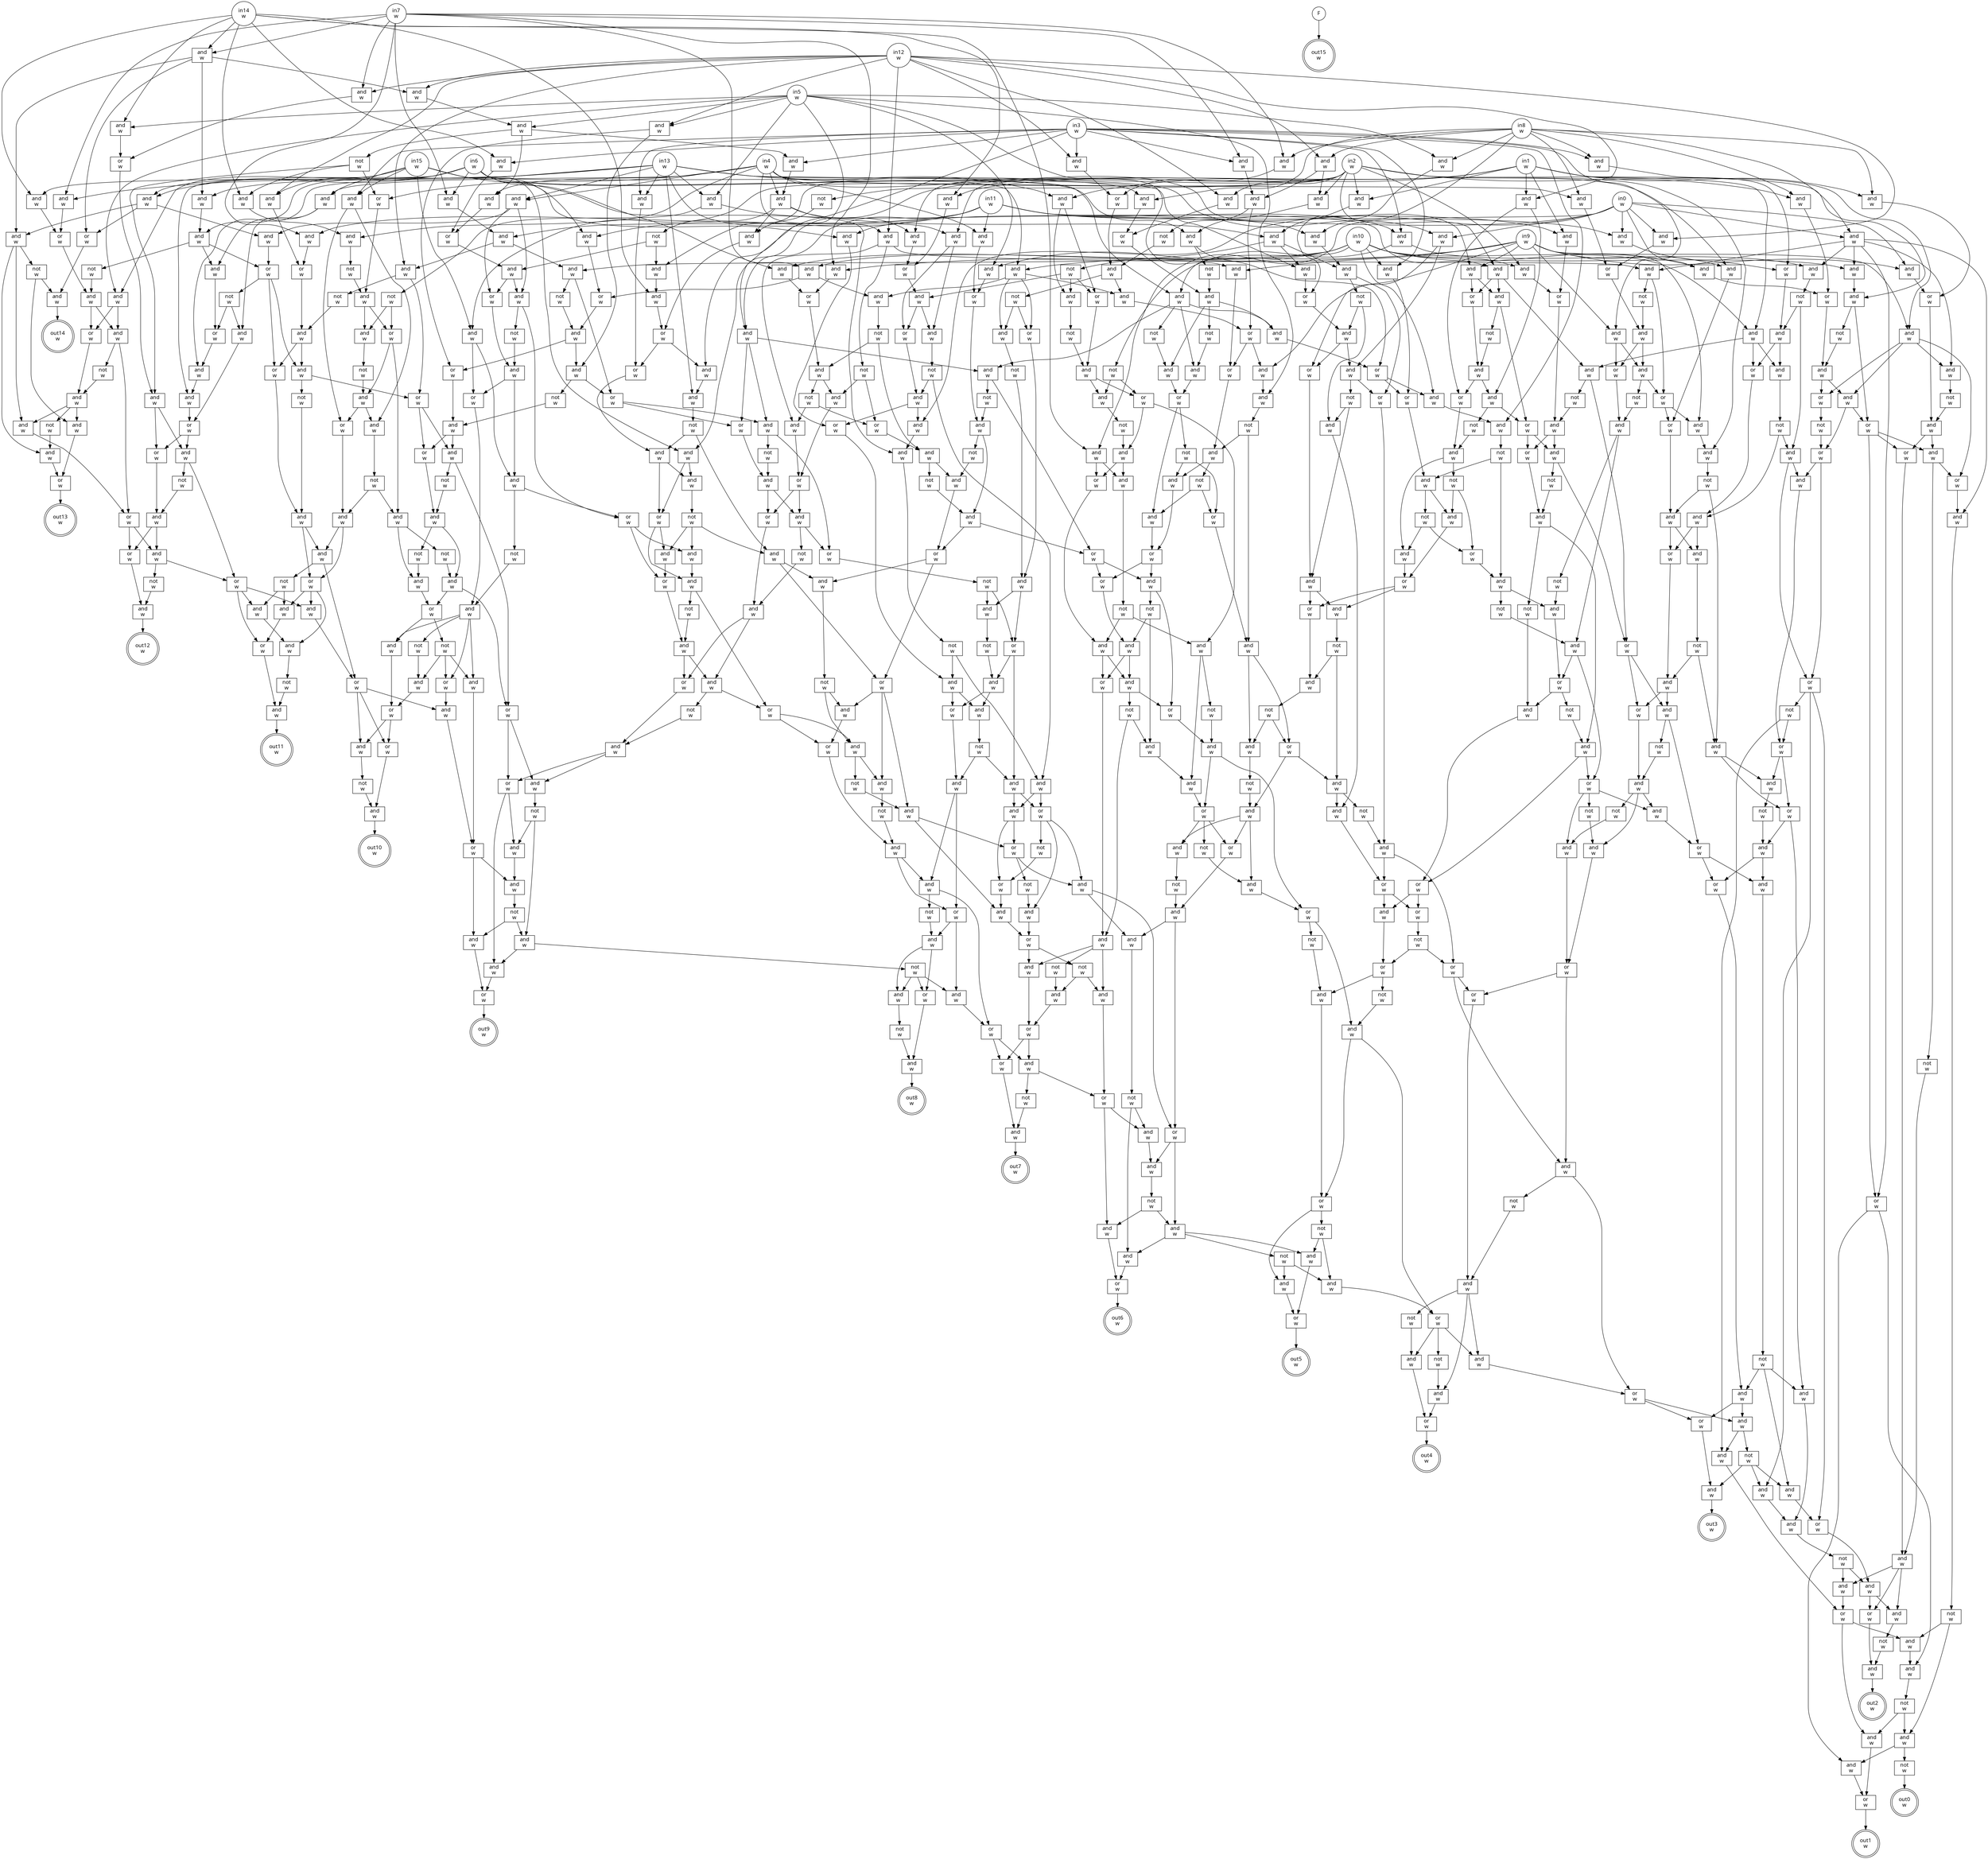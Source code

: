 digraph circuit{
	node [style = filled, fillcolor = white,shape=rect, fontname=geneva]
	g0 [label="in0\nw",shape=circle,fillcolor=white]
	g1 [label="in1\nw",shape=circle,fillcolor=white]
	g2 [label="in2\nw",shape=circle,fillcolor=white]
	g3 [label="in3\nw",shape=circle,fillcolor=white]
	g4 [label="in4\nw",shape=circle,fillcolor=white]
	g5 [label="in5\nw",shape=circle,fillcolor=white]
	g6 [label="in6\nw",shape=circle,fillcolor=white]
	g7 [label="in7\nw",shape=circle,fillcolor=white]
	g8 [label="in8\nw",shape=circle,fillcolor=white]
	g9 [label="in9\nw",shape=circle,fillcolor=white]
	g10 [label="in10\nw",shape=circle,fillcolor=white]
	g11 [label="in11\nw",shape=circle,fillcolor=white]
	g12 [label="in12\nw",shape=circle,fillcolor=white]
	g13 [label="in13\nw",shape=circle,fillcolor=white]
	g14 [label="in14\nw",shape=circle,fillcolor=white]
	g15 [label="in15\nw",shape=circle,fillcolor=white]
	g16 [label="F",shape=circle,fillcolor=white]
	g17 [label="and\nw",fillcolor=white]
	g18 [label="and\nw",fillcolor=white]
	g19 [label="and\nw",fillcolor=white]
	g20 [label="and\nw",fillcolor=white]
	g21 [label="and\nw",fillcolor=white]
	g22 [label="and\nw",fillcolor=white]
	g23 [label="and\nw",fillcolor=white]
	g24 [label="and\nw",fillcolor=white]
	g25 [label="and\nw",fillcolor=white]
	g26 [label="and\nw",fillcolor=white]
	g27 [label="and\nw",fillcolor=white]
	g28 [label="or\nw",fillcolor=white]
	g29 [label="and\nw",fillcolor=white]
	g30 [label="not\nw",fillcolor=white]
	g31 [label="and\nw",fillcolor=white]
	g32 [label="and\nw",fillcolor=white]
	g33 [label="or\nw",fillcolor=white]
	g34 [label="and\nw",fillcolor=white]
	g35 [label="not\nw",fillcolor=white]
	g36 [label="and\nw",fillcolor=white]
	g37 [label="and\nw",fillcolor=white]
	g38 [label="or\nw",fillcolor=white]
	g39 [label="and\nw",fillcolor=white]
	g40 [label="and\nw",fillcolor=white]
	g41 [label="and\nw",fillcolor=white]
	g42 [label="not\nw",fillcolor=white]
	g43 [label="and\nw",fillcolor=white]
	g44 [label="and\nw",fillcolor=white]
	g45 [label="not\nw",fillcolor=white]
	g46 [label="and\nw",fillcolor=white]
	g47 [label="or\nw",fillcolor=white]
	g48 [label="and\nw",fillcolor=white]
	g49 [label="and\nw",fillcolor=white]
	g50 [label="or\nw",fillcolor=white]
	g51 [label="and\nw",fillcolor=white]
	g52 [label="and\nw",fillcolor=white]
	g53 [label="not\nw",fillcolor=white]
	g54 [label="and\nw",fillcolor=white]
	g55 [label="not\nw",fillcolor=white]
	g56 [label="and\nw",fillcolor=white]
	g57 [label="and\nw",fillcolor=white]
	g58 [label="and\nw",fillcolor=white]
	g59 [label="not\nw",fillcolor=white]
	g60 [label="or\nw",fillcolor=white]
	g61 [label="and\nw",fillcolor=white]
	g62 [label="and\nw",fillcolor=white]
	g63 [label="and\nw",fillcolor=white]
	g64 [label="or\nw",fillcolor=white]
	g65 [label="not\nw",fillcolor=white]
	g66 [label="and\nw",fillcolor=white]
	g67 [label="or\nw",fillcolor=white]
	g68 [label="and\nw",fillcolor=white]
	g69 [label="or\nw",fillcolor=white]
	g70 [label="and\nw",fillcolor=white]
	g71 [label="not\nw",fillcolor=white]
	g72 [label="and\nw",fillcolor=white]
	g73 [label="and\nw",fillcolor=white]
	g74 [label="and\nw",fillcolor=white]
	g75 [label="and\nw",fillcolor=white]
	g76 [label="not\nw",fillcolor=white]
	g77 [label="and\nw",fillcolor=white]
	g78 [label="and\nw",fillcolor=white]
	g79 [label="or\nw",fillcolor=white]
	g80 [label="not\nw",fillcolor=white]
	g81 [label="or\nw",fillcolor=white]
	g82 [label="and\nw",fillcolor=white]
	g83 [label="and\nw",fillcolor=white]
	g84 [label="or\nw",fillcolor=white]
	g85 [label="and\nw",fillcolor=white]
	g86 [label="not\nw",fillcolor=white]
	g87 [label="and\nw",fillcolor=white]
	g88 [label="and\nw",fillcolor=white]
	g89 [label="and\nw",fillcolor=white]
	g90 [label="and\nw",fillcolor=white]
	g91 [label="and\nw",fillcolor=white]
	g92 [label="and\nw",fillcolor=white]
	g93 [label="and\nw",fillcolor=white]
	g94 [label="and\nw",fillcolor=white]
	g95 [label="or\nw",fillcolor=white]
	g96 [label="and\nw",fillcolor=white]
	g97 [label="or\nw",fillcolor=white]
	g98 [label="and\nw",fillcolor=white]
	g99 [label="not\nw",fillcolor=white]
	g100 [label="or\nw",fillcolor=white]
	g101 [label="and\nw",fillcolor=white]
	g102 [label="not\nw",fillcolor=white]
	g103 [label="not\nw",fillcolor=white]
	g104 [label="or\nw",fillcolor=white]
	g105 [label="and\nw",fillcolor=white]
	g106 [label="not\nw",fillcolor=white]
	g107 [label="or\nw",fillcolor=white]
	g108 [label="and\nw",fillcolor=white]
	g109 [label="and\nw",fillcolor=white]
	g110 [label="and\nw",fillcolor=white]
	g111 [label="or\nw",fillcolor=white]
	g112 [label="and\nw",fillcolor=white]
	g113 [label="not\nw",fillcolor=white]
	g114 [label="or\nw",fillcolor=white]
	g115 [label="and\nw",fillcolor=white]
	g116 [label="or\nw",fillcolor=white]
	g117 [label="and\nw",fillcolor=white]
	g118 [label="or\nw",fillcolor=white]
	g119 [label="not\nw",fillcolor=white]
	g120 [label="and\nw",fillcolor=white]
	g121 [label="and\nw",fillcolor=white]
	g122 [label="not\nw",fillcolor=white]
	g123 [label="or\nw",fillcolor=white]
	g124 [label="and\nw",fillcolor=white]
	g125 [label="or\nw",fillcolor=white]
	g126 [label="and\nw",fillcolor=white]
	g127 [label="not\nw",fillcolor=white]
	g128 [label="and\nw",fillcolor=white]
	g129 [label="and\nw",fillcolor=white]
	g130 [label="and\nw",fillcolor=white]
	g131 [label="and\nw",fillcolor=white]
	g132 [label="not\nw",fillcolor=white]
	g133 [label="and\nw",fillcolor=white]
	g134 [label="or\nw",fillcolor=white]
	g135 [label="and\nw",fillcolor=white]
	g136 [label="or\nw",fillcolor=white]
	g137 [label="not\nw",fillcolor=white]
	g138 [label="not\nw",fillcolor=white]
	g139 [label="or\nw",fillcolor=white]
	g140 [label="and\nw",fillcolor=white]
	g141 [label="or\nw",fillcolor=white]
	g142 [label="and\nw",fillcolor=white]
	g143 [label="not\nw",fillcolor=white]
	g144 [label="and\nw",fillcolor=white]
	g145 [label="or\nw",fillcolor=white]
	g146 [label="and\nw",fillcolor=white]
	g147 [label="and\nw",fillcolor=white]
	g148 [label="not\nw",fillcolor=white]
	g149 [label="and\nw",fillcolor=white]
	g150 [label="and\nw",fillcolor=white]
	g151 [label="or\nw",fillcolor=white]
	g152 [label="not\nw",fillcolor=white]
	g153 [label="and\nw",fillcolor=white]
	g154 [label="or\nw",fillcolor=white]
	g155 [label="not\nw",fillcolor=white]
	g156 [label="and\nw",fillcolor=white]
	g157 [label="and\nw",fillcolor=white]
	g158 [label="and\nw",fillcolor=white]
	g159 [label="or\nw",fillcolor=white]
	g160 [label="and\nw",fillcolor=white]
	g161 [label="not\nw",fillcolor=white]
	g162 [label="and\nw",fillcolor=white]
	g163 [label="or\nw",fillcolor=white]
	g164 [label="and\nw",fillcolor=white]
	g165 [label="and\nw",fillcolor=white]
	g166 [label="or\nw",fillcolor=white]
	g167 [label="not\nw",fillcolor=white]
	g168 [label="and\nw",fillcolor=white]
	g169 [label="or\nw",fillcolor=white]
	g170 [label="and\nw",fillcolor=white]
	g171 [label="and\nw",fillcolor=white]
	g172 [label="not\nw",fillcolor=white]
	g173 [label="and\nw",fillcolor=white]
	g174 [label="and\nw",fillcolor=white]
	g175 [label="and\nw",fillcolor=white]
	g176 [label="not\nw",fillcolor=white]
	g177 [label="and\nw",fillcolor=white]
	g178 [label="or\nw",fillcolor=white]
	g179 [label="not\nw",fillcolor=white]
	g180 [label="or\nw",fillcolor=white]
	g181 [label="and\nw",fillcolor=white]
	g182 [label="or\nw",fillcolor=white]
	g183 [label="and\nw",fillcolor=white]
	g184 [label="and\nw",fillcolor=white]
	g185 [label="not\nw",fillcolor=white]
	g186 [label="and\nw",fillcolor=white]
	g187 [label="and\nw",fillcolor=white]
	g188 [label="not\nw",fillcolor=white]
	g189 [label="or\nw",fillcolor=white]
	g190 [label="and\nw",fillcolor=white]
	g191 [label="and\nw",fillcolor=white]
	g192 [label="and\nw",fillcolor=white]
	g193 [label="or\nw",fillcolor=white]
	g194 [label="and\nw",fillcolor=white]
	g195 [label="and\nw",fillcolor=white]
	g196 [label="not\nw",fillcolor=white]
	g197 [label="and\nw",fillcolor=white]
	g198 [label="and\nw",fillcolor=white]
	g199 [label="or\nw",fillcolor=white]
	g200 [label="and\nw",fillcolor=white]
	g201 [label="and\nw",fillcolor=white]
	g202 [label="not\nw",fillcolor=white]
	g203 [label="or\nw",fillcolor=white]
	g204 [label="and\nw",fillcolor=white]
	g205 [label="not\nw",fillcolor=white]
	g206 [label="not\nw",fillcolor=white]
	g207 [label="or\nw",fillcolor=white]
	g208 [label="and\nw",fillcolor=white]
	g209 [label="not\nw",fillcolor=white]
	g210 [label="and\nw",fillcolor=white]
	g211 [label="or\nw",fillcolor=white]
	g212 [label="and\nw",fillcolor=white]
	g213 [label="not\nw",fillcolor=white]
	g214 [label="and\nw",fillcolor=white]
	g215 [label="and\nw",fillcolor=white]
	g216 [label="not\nw",fillcolor=white]
	g217 [label="and\nw",fillcolor=white]
	g218 [label="and\nw",fillcolor=white]
	g219 [label="and\nw",fillcolor=white]
	g220 [label="and\nw",fillcolor=white]
	g221 [label="and\nw",fillcolor=white]
	g222 [label="or\nw",fillcolor=white]
	g223 [label="not\nw",fillcolor=white]
	g224 [label="or\nw",fillcolor=white]
	g225 [label="and\nw",fillcolor=white]
	g226 [label="and\nw",fillcolor=white]
	g227 [label="or\nw",fillcolor=white]
	g228 [label="and\nw",fillcolor=white]
	g229 [label="and\nw",fillcolor=white]
	g230 [label="or\nw",fillcolor=white]
	g231 [label="not\nw",fillcolor=white]
	g232 [label="and\nw",fillcolor=white]
	g233 [label="or\nw",fillcolor=white]
	g234 [label="and\nw",fillcolor=white]
	g235 [label="not\nw",fillcolor=white]
	g236 [label="or\nw",fillcolor=white]
	g237 [label="and\nw",fillcolor=white]
	g238 [label="and\nw",fillcolor=white]
	g239 [label="and\nw",fillcolor=white]
	g240 [label="and\nw",fillcolor=white]
	g241 [label="and\nw",fillcolor=white]
	g242 [label="and\nw",fillcolor=white]
	g243 [label="or\nw",fillcolor=white]
	g244 [label="and\nw",fillcolor=white]
	g245 [label="and\nw",fillcolor=white]
	g246 [label="not\nw",fillcolor=white]
	g247 [label="and\nw",fillcolor=white]
	g248 [label="and\nw",fillcolor=white]
	g249 [label="and\nw",fillcolor=white]
	g250 [label="or\nw",fillcolor=white]
	g251 [label="and\nw",fillcolor=white]
	g252 [label="and\nw",fillcolor=white]
	g253 [label="not\nw",fillcolor=white]
	g254 [label="or\nw",fillcolor=white]
	g255 [label="and\nw",fillcolor=white]
	g256 [label="not\nw",fillcolor=white]
	g257 [label="not\nw",fillcolor=white]
	g258 [label="and\nw",fillcolor=white]
	g259 [label="or\nw",fillcolor=white]
	g260 [label="and\nw",fillcolor=white]
	g261 [label="not\nw",fillcolor=white]
	g262 [label="and\nw",fillcolor=white]
	g263 [label="or\nw",fillcolor=white]
	g264 [label="or\nw",fillcolor=white]
	g265 [label="and\nw",fillcolor=white]
	g266 [label="not\nw",fillcolor=white]
	g267 [label="and\nw",fillcolor=white]
	g268 [label="or\nw",fillcolor=white]
	g269 [label="and\nw",fillcolor=white]
	g270 [label="and\nw",fillcolor=white]
	g271 [label="and\nw",fillcolor=white]
	g272 [label="not\nw",fillcolor=white]
	g273 [label="or\nw",fillcolor=white]
	g274 [label="and\nw",fillcolor=white]
	g275 [label="and\nw",fillcolor=white]
	g276 [label="and\nw",fillcolor=white]
	g277 [label="and\nw",fillcolor=white]
	g278 [label="not\nw",fillcolor=white]
	g279 [label="and\nw",fillcolor=white]
	g280 [label="or\nw",fillcolor=white]
	g281 [label="and\nw",fillcolor=white]
	g282 [label="and\nw",fillcolor=white]
	g283 [label="not\nw",fillcolor=white]
	g284 [label="or\nw",fillcolor=white]
	g285 [label="and\nw",fillcolor=white]
	g286 [label="and\nw",fillcolor=white]
	g287 [label="and\nw",fillcolor=white]
	g288 [label="not\nw",fillcolor=white]
	g289 [label="and\nw",fillcolor=white]
	g290 [label="and\nw",fillcolor=white]
	g291 [label="or\nw",fillcolor=white]
	g292 [label="and\nw",fillcolor=white]
	g293 [label="not\nw",fillcolor=white]
	g294 [label="and\nw",fillcolor=white]
	g295 [label="or\nw",fillcolor=white]
	g296 [label="and\nw",fillcolor=white]
	g297 [label="not\nw",fillcolor=white]
	g298 [label="and\nw",fillcolor=white]
	g299 [label="or\nw",fillcolor=white]
	g300 [label="and\nw",fillcolor=white]
	g301 [label="and\nw",fillcolor=white]
	g302 [label="or\nw",fillcolor=white]
	g303 [label="and\nw",fillcolor=white]
	g304 [label="and\nw",fillcolor=white]
	g305 [label="not\nw",fillcolor=white]
	g306 [label="not\nw",fillcolor=white]
	g307 [label="and\nw",fillcolor=white]
	g308 [label="or\nw",fillcolor=white]
	g309 [label="and\nw",fillcolor=white]
	g310 [label="not\nw",fillcolor=white]
	g311 [label="or\nw",fillcolor=white]
	g312 [label="and\nw",fillcolor=white]
	g313 [label="or\nw",fillcolor=white]
	g314 [label="and\nw",fillcolor=white]
	g315 [label="not\nw",fillcolor=white]
	g316 [label="and\nw",fillcolor=white]
	g317 [label="and\nw",fillcolor=white]
	g318 [label="not\nw",fillcolor=white]
	g319 [label="and\nw",fillcolor=white]
	g320 [label="and\nw",fillcolor=white]
	g321 [label="and\nw",fillcolor=white]
	g322 [label="or\nw",fillcolor=white]
	g323 [label="not\nw",fillcolor=white]
	g324 [label="and\nw",fillcolor=white]
	g325 [label="or\nw",fillcolor=white]
	g326 [label="and\nw",fillcolor=white]
	g327 [label="and\nw",fillcolor=white]
	g328 [label="and\nw",fillcolor=white]
	g329 [label="or\nw",fillcolor=white]
	g330 [label="and\nw",fillcolor=white]
	g331 [label="not\nw",fillcolor=white]
	g332 [label="and\nw",fillcolor=white]
	g333 [label="not\nw",fillcolor=white]
	g334 [label="and\nw",fillcolor=white]
	g335 [label="and\nw",fillcolor=white]
	g336 [label="not\nw",fillcolor=white]
	g337 [label="or\nw",fillcolor=white]
	g338 [label="and\nw",fillcolor=white]
	g339 [label="and\nw",fillcolor=white]
	g340 [label="or\nw",fillcolor=white]
	g341 [label="and\nw",fillcolor=white]
	g342 [label="not\nw",fillcolor=white]
	g343 [label="and\nw",fillcolor=white]
	g344 [label="or\nw",fillcolor=white]
	g345 [label="and\nw",fillcolor=white]
	g346 [label="not\nw",fillcolor=white]
	g347 [label="and\nw",fillcolor=white]
	g348 [label="and\nw",fillcolor=white]
	g349 [label="and\nw",fillcolor=white]
	g350 [label="or\nw",fillcolor=white]
	g351 [label="not\nw",fillcolor=white]
	g352 [label="or\nw",fillcolor=white]
	g353 [label="and\nw",fillcolor=white]
	g354 [label="and\nw",fillcolor=white]
	g355 [label="not\nw",fillcolor=white]
	g356 [label="and\nw",fillcolor=white]
	g357 [label="or\nw",fillcolor=white]
	g358 [label="or\nw",fillcolor=white]
	g359 [label="and\nw",fillcolor=white]
	g360 [label="not\nw",fillcolor=white]
	g361 [label="and\nw",fillcolor=white]
	g362 [label="or\nw",fillcolor=white]
	g363 [label="and\nw",fillcolor=white]
	g364 [label="and\nw",fillcolor=white]
	g365 [label="not\nw",fillcolor=white]
	g366 [label="and\nw",fillcolor=white]
	g367 [label="and\nw",fillcolor=white]
	g368 [label="or\nw",fillcolor=white]
	g369 [label="not\nw",fillcolor=white]
	g370 [label="or\nw",fillcolor=white]
	g371 [label="and\nw",fillcolor=white]
	g372 [label="not\nw",fillcolor=white]
	g373 [label="and\nw",fillcolor=white]
	g374 [label="and\nw",fillcolor=white]
	g375 [label="and\nw",fillcolor=white]
	g376 [label="and\nw",fillcolor=white]
	g377 [label="not\nw",fillcolor=white]
	g378 [label="and\nw",fillcolor=white]
	g379 [label="and\nw",fillcolor=white]
	g380 [label="or\nw",fillcolor=white]
	g381 [label="and\nw",fillcolor=white]
	g382 [label="and\nw",fillcolor=white]
	g383 [label="not\nw",fillcolor=white]
	g384 [label="and\nw",fillcolor=white]
	g385 [label="or\nw",fillcolor=white]
	g386 [label="not\nw",fillcolor=white]
	g387 [label="and\nw",fillcolor=white]
	g388 [label="or\nw",fillcolor=white]
	g389 [label="and\nw",fillcolor=white]
	g390 [label="or\nw",fillcolor=white]
	g391 [label="and\nw",fillcolor=white]
	g392 [label="not\nw",fillcolor=white]
	g393 [label="and\nw",fillcolor=white]
	g394 [label="or\nw",fillcolor=white]
	g395 [label="not\nw",fillcolor=white]
	g396 [label="or\nw",fillcolor=white]
	g397 [label="and\nw",fillcolor=white]
	g398 [label="or\nw",fillcolor=white]
	g399 [label="and\nw",fillcolor=white]
	g400 [label="and\nw",fillcolor=white]
	g401 [label="or\nw",fillcolor=white]
	g402 [label="not\nw",fillcolor=white]
	g403 [label="and\nw",fillcolor=white]
	g404 [label="or\nw",fillcolor=white]
	g405 [label="and\nw",fillcolor=white]
	g406 [label="not\nw",fillcolor=white]
	g407 [label="and\nw",fillcolor=white]
	g408 [label="and\nw",fillcolor=white]
	g409 [label="and\nw",fillcolor=white]
	g410 [label="not\nw",fillcolor=white]
	g411 [label="and\nw",fillcolor=white]
	g412 [label="not\nw",fillcolor=white]
	g413 [label="or\nw",fillcolor=white]
	g414 [label="and\nw",fillcolor=white]
	g415 [label="and\nw",fillcolor=white]
	g416 [label="or\nw",fillcolor=white]
	g417 [label="and\nw",fillcolor=white]
	g418 [label="not\nw",fillcolor=white]
	g419 [label="and\nw",fillcolor=white]
	g420 [label="and\nw",fillcolor=white]
	g421 [label="or\nw",fillcolor=white]
	g422 [label="not\nw",fillcolor=white]
	g423 [label="or\nw",fillcolor=white]
	g424 [label="and\nw",fillcolor=white]
	g425 [label="and\nw",fillcolor=white]
	g426 [label="and\nw",fillcolor=white]
	g427 [label="not\nw",fillcolor=white]
	g428 [label="and\nw",fillcolor=white]
	g429 [label="or\nw",fillcolor=white]
	g430 [label="and\nw",fillcolor=white]
	g431 [label="or\nw",fillcolor=white]
	g432 [label="not\nw",fillcolor=white]
	g433 [label="or\nw",fillcolor=white]
	g434 [label="and\nw",fillcolor=white]
	g435 [label="and\nw",fillcolor=white]
	g436 [label="and\nw",fillcolor=white]
	g437 [label="or\nw",fillcolor=white]
	g438 [label="not\nw",fillcolor=white]
	g439 [label="and\nw",fillcolor=white]
	g440 [label="or\nw",fillcolor=white]
	g441 [label="and\nw",fillcolor=white]
	g442 [label="and\nw",fillcolor=white]
	g443 [label="not\nw",fillcolor=white]
	g444 [label="or\nw",fillcolor=white]
	g445 [label="and\nw",fillcolor=white]
	g446 [label="not\nw",fillcolor=white]
	g447 [label="or\nw",fillcolor=white]
	g448 [label="and\nw",fillcolor=white]
	g449 [label="and\nw",fillcolor=white]
	g450 [label="not\nw",fillcolor=white]
	g451 [label="and\nw",fillcolor=white]
	g452 [label="or\nw",fillcolor=white]
	g453 [label="and\nw",fillcolor=white]
	g454 [label="not\nw",fillcolor=white]
	g455 [label="and\nw",fillcolor=white]
	g456 [label="or\nw",fillcolor=white]
	g457 [label="and\nw",fillcolor=white]
	g458 [label="not\nw",fillcolor=white]
	g459 [label="and\nw",fillcolor=white]
	g460 [label="and\nw",fillcolor=white]
	g461 [label="not\nw",fillcolor=white]
	g462 [label="and\nw",fillcolor=white]
	g463 [label="or\nw",fillcolor=white]
	g464 [label="and\nw",fillcolor=white]
	g465 [label="not\nw",fillcolor=white]
	g466 [label="and\nw",fillcolor=white]
	g467 [label="and\nw",fillcolor=white]
	g468 [label="and\nw",fillcolor=white]
	g469 [label="or\nw",fillcolor=white]
	g470 [label="not\nw",fillcolor=white]
	g471 [label="and\nw",fillcolor=white]
	g472 [label="or\nw",fillcolor=white]
	g473 [label="not\nw",fillcolor=white]
	g474 [label="and\nw",fillcolor=white]
	g475 [label="or\nw",fillcolor=white]
	g476 [label="and\nw",fillcolor=white]
	g477 [label="and\nw",fillcolor=white]
	g478 [label="not\nw",fillcolor=white]
	g479 [label="and\nw",fillcolor=white]
	g480 [label="and\nw",fillcolor=white]
	g481 [label="or\nw",fillcolor=white]
	g482 [label="and\nw",fillcolor=white]
	g483 [label="and\nw",fillcolor=white]
	g484 [label="not\nw",fillcolor=white]
	g485 [label="or\nw",fillcolor=white]
	g486 [label="and\nw",fillcolor=white]
	g487 [label="not\nw",fillcolor=white]
	g488 [label="or\nw",fillcolor=white]
	g489 [label="and\nw",fillcolor=white]
	g490 [label="and\nw",fillcolor=white]
	g491 [label="not\nw",fillcolor=white]
	g492 [label="and\nw",fillcolor=white]
	g493 [label="or\nw",fillcolor=white]
	g494 [label="and\nw",fillcolor=white]
	g495 [label="not\nw",fillcolor=white]
	g496 [label="and\nw",fillcolor=white]
	g497 [label="or\nw",fillcolor=white]
	g498 [label="or\nw",fillcolor=white]
	g499 [label="not\nw",fillcolor=white]
	g500 [label="or\nw",fillcolor=white]
	g501 [label="and\nw",fillcolor=white]
	g502 [label="or\nw",fillcolor=white]
	g503 [label="and\nw",fillcolor=white]
	g504 [label="not\nw",fillcolor=white]
	g505 [label="and\nw",fillcolor=white]
	g506 [label="or\nw",fillcolor=white]
	g507 [label="and\nw",fillcolor=white]
	g508 [label="not\nw",fillcolor=white]
	g509 [label="and\nw",fillcolor=white]
	g510 [label="or\nw",fillcolor=white]
	g511 [label="and\nw",fillcolor=white]
	g512 [label="or\nw",fillcolor=white]
	g513 [label="not\nw",fillcolor=white]
	g514 [label="or\nw",fillcolor=white]
	g515 [label="not\nw",fillcolor=white]
	g516 [label="and\nw",fillcolor=white]
	g517 [label="not\nw",fillcolor=white]
	g518 [label="and\nw",fillcolor=white]
	g519 [label="and\nw",fillcolor=white]
	g520 [label="not\nw",fillcolor=white]
	g521 [label="and\nw",fillcolor=white]
	g522 [label="not\nw",fillcolor=white]
	g523 [label="and\nw",fillcolor=white]
	g524 [label="or\nw",fillcolor=white]
	g525 [label="and\nw",fillcolor=white]
	g526 [label="and\nw",fillcolor=white]
	g527 [label="not\nw",fillcolor=white]
	g528 [label="and\nw",fillcolor=white]
	g529 [label="or\nw",fillcolor=white]
	g530 [label="and\nw",fillcolor=white]
	g531 [label="and\nw",fillcolor=white]
	g532 [label="not\nw",fillcolor=white]
	g533 [label="and\nw",fillcolor=white]
	g534 [label="or\nw",fillcolor=white]
	g535 [label="and\nw",fillcolor=white]
	g536 [label="and\nw",fillcolor=white]
	g537 [label="not\nw",fillcolor=white]
	g538 [label="or\nw",fillcolor=white]
	g539 [label="and\nw",fillcolor=white]
	g540 [label="and\nw",fillcolor=white]
	g541 [label="and\nw",fillcolor=white]
	g542 [label="or\nw",fillcolor=white]
	g543 [label="not\nw",fillcolor=white]
	g544 [label="and\nw",fillcolor=white]
	g545 [label="or\nw",fillcolor=white]
	g546 [label="or\nw",fillcolor=white]
	g547 [label="and\nw",fillcolor=white]
	g548 [label="not\nw",fillcolor=white]
	g549 [label="and\nw",fillcolor=white]
	g550 [label="and\nw",fillcolor=white]
	g551 [label="and\nw",fillcolor=white]
	g552 [label="or\nw",fillcolor=white]
	g553 [label="not\nw",fillcolor=white]
	g554 [label="and\nw",fillcolor=white]
	g555 [label="or\nw",fillcolor=white]
	g556 [label="and\nw",fillcolor=white]
	g557 [label="or\nw",fillcolor=white]
	g558 [label="and\nw",fillcolor=white]
	g559 [label="or\nw",fillcolor=white]
	g560 [label="not\nw",fillcolor=white]
	g561 [label="and\nw",fillcolor=white]
	g562 [label="or\nw",fillcolor=white]
	g563 [label="or\nw",fillcolor=white]
	g564 [label="not\nw",fillcolor=white]
	g565 [label="and\nw",fillcolor=white]
	g566 [label="or\nw",fillcolor=white]
	g567 [label="or\nw",fillcolor=white]
	g568 [label="and\nw",fillcolor=white]
	g569 [label="not\nw",fillcolor=white]
	g570 [label="and\nw",fillcolor=white]
	g571 [label="and\nw",fillcolor=white]
	g572 [label="not\nw",fillcolor=white]
	g573 [label="and\nw",fillcolor=white]
	g574 [label="or\nw",fillcolor=white]
	g575 [label="and\nw",fillcolor=white]
	g576 [label="or\nw",fillcolor=white]
	g577 [label="and\nw",fillcolor=white]
	g578 [label="and\nw",fillcolor=white]
	g579 [label="not\nw",fillcolor=white]
	g580 [label="and\nw",fillcolor=white]
	g581 [label="and\nw",fillcolor=white]
	g582 [label="and\nw",fillcolor=white]
	g583 [label="not\nw",fillcolor=white]
	g584 [label="and\nw",fillcolor=white]
	g585 [label="or\nw",fillcolor=white]
	g586 [label="and\nw",fillcolor=white]
	g587 [label="or\nw",fillcolor=white]
	g588 [label="or\nw",fillcolor=white]
	g589 [label="and\nw",fillcolor=white]
	g590 [label="or\nw",fillcolor=white]
	g591 [label="and\nw",fillcolor=white]
	g592 [label="and\nw",fillcolor=white]
	g593 [label="or\nw",fillcolor=white]
	g594 [label="and\nw",fillcolor=white]
	g595 [label="not\nw",fillcolor=white]
	g596 [label="not\nw",fillcolor=white]
	g597 [label="or\nw",fillcolor=white]
	g598 [label="and\nw",fillcolor=white]
	g599 [label="or\nw",fillcolor=white]
	g600 [label="and\nw",fillcolor=white]
	g601 [label="not\nw",fillcolor=white]
	g602 [label="and\nw",fillcolor=white]
	g603 [label="and\nw",fillcolor=white]
	g604 [label="or\nw",fillcolor=white]
	g605 [label="and\nw",fillcolor=white]
	g606 [label="and\nw",fillcolor=white]
	g607 [label="not\nw",fillcolor=white]
	g608 [label="and\nw",fillcolor=white]
	g609 [label="and\nw",fillcolor=white]
	g610 [label="not\nw",fillcolor=white]
	g611 [label="and\nw",fillcolor=white]
	g612 [label="or\nw",fillcolor=white]
	g613 [label="out0\nw",shape=doublecircle,fillcolor=white]
	g614 [label="out1\nw",shape=doublecircle,fillcolor=white]
	g615 [label="out2\nw",shape=doublecircle,fillcolor=white]
	g616 [label="out3\nw",shape=doublecircle,fillcolor=white]
	g617 [label="out4\nw",shape=doublecircle,fillcolor=white]
	g618 [label="out5\nw",shape=doublecircle,fillcolor=white]
	g619 [label="out6\nw",shape=doublecircle,fillcolor=white]
	g620 [label="out7\nw",shape=doublecircle,fillcolor=white]
	g621 [label="out8\nw",shape=doublecircle,fillcolor=white]
	g622 [label="out9\nw",shape=doublecircle,fillcolor=white]
	g623 [label="out10\nw",shape=doublecircle,fillcolor=white]
	g624 [label="out11\nw",shape=doublecircle,fillcolor=white]
	g625 [label="out12\nw",shape=doublecircle,fillcolor=white]
	g626 [label="out13\nw",shape=doublecircle,fillcolor=white]
	g627 [label="out14\nw",shape=doublecircle,fillcolor=white]
	g628 [label="out15\nw",shape=doublecircle,fillcolor=white]
	edge [fontname=Geneva,fontcolor=forestgreen]
	g0->g375
	g0->g379
	g0->g408
	g0->g435
	g0->g474
	g0->g476
	g0->g523
	g0->g556
	g0->g589
	g1->g286
	g1->g324
	g1->g326
	g1->g339
	g1->g348
	g1->g361
	g1->g363
	g1->g373
	g1->g374
	g2->g220
	g2->g238
	g2->g240
	g2->g241
	g2->g242
	g2->g244
	g2->g270
	g2->g275
	g2->g276
	g2->g277
	g2->g278
	g2->g326
	g2->g483
	g2->g519
	g3->g158
	g3->g181
	g3->g183
	g3->g191
	g3->g192
	g3->g194
	g3->g215
	g3->g217
	g3->g218
	g3->g219
	g3->g252
	g3->g281
	g4->g91
	g4->g93
	g4->g121
	g4->g123
	g4->g129
	g4->g130
	g4->g144
	g4->g146
	g4->g156
	g4->g157
	g4->g184
	g5->g57
	g5->g68
	g5->g70
	g5->g74
	g5->g77
	g5->g83
	g5->g88
	g5->g89
	g5->g90
	g5->g201
	g6->g27
	g6->g32
	g6->g34
	g6->g37
	g6->g39
	g6->g46
	g6->g49
	g6->g51
	g6->g56
	g6->g109
	g6->g245
	g7->g18
	g7->g21
	g7->g22
	g7->g23
	g7->g24
	g7->g25
	g7->g26
	g7->g39
	g7->g194
	g8->g17
	g8->g26
	g8->g56
	g8->g75
	g8->g90
	g8->g157
	g8->g219
	g8->g277
	g8->g374
	g8->g476
	g9->g25
	g9->g51
	g9->g89
	g9->g156
	g9->g200
	g9->g218
	g9->g276
	g9->g373
	g9->g482
	g9->g589
	g10->g24
	g10->g44
	g10->g49
	g10->g88
	g10->g146
	g10->g217
	g10->g251
	g10->g275
	g10->g363
	g10->g518
	g10->g556
	g11->g23
	g11->g40
	g11->g46
	g11->g83
	g11->g144
	g11->g215
	g11->g270
	g11->g361
	g11->g523
	g12->g17
	g12->g20
	g12->g22
	g12->g37
	g12->g41
	g12->g77
	g12->g130
	g12->g192
	g12->g242
	g12->g348
	g12->g474
	g13->g19
	g13->g21
	g13->g74
	g13->g93
	g13->g108
	g13->g191
	g13->g240
	g13->g282
	g13->g328
	g13->g339
	g13->g435
	g14->g18
	g14->g32
	g14->g68
	g14->g73
	g14->g181
	g14->g239
	g14->g324
	g14->g408
	g15->g27
	g15->g57
	g15->g91
	g15->g158
	g15->g220
	g15->g286
	g15->g376
	g15->g379
	g16->g628
	g17->g195
	g17->g244
	g18->g19
	g18->g20
	g18->g28
	g18->g29
	g19->g34
	g20->g70
	g21->g33
	g22->g69
	g23->g38
	g24->g47
	g24->g52
	g25->g50
	g26->g193
	g27->g28
	g27->g29
	g27->g94
	g28->g31
	g29->g30
	g29->g63
	g29->g66
	g30->g31
	g30->g62
	g31->g627
	g32->g33
	g33->g36
	g34->g35
	g34->g92
	g34->g95
	g35->g36
	g36->g58
	g36->g60
	g37->g38
	g38->g43
	g39->g40
	g40->g41
	g40->g44
	g41->g42
	g41->g97
	g42->g43
	g43->g96
	g43->g104
	g44->g45
	g44->g79
	g45->g48
	g46->g47
	g47->g48
	g48->g78
	g48->g81
	g49->g50
	g50->g54
	g51->g52
	g51->g198
	g51->g207
	g51->g208
	g52->g53
	g53->g54
	g53->g142
	g54->g55
	g54->g133
	g55->g131
	g55->g141
	g56->g243
	g57->g58
	g57->g60
	g58->g59
	g58->g64
	g59->g61
	g60->g61
	g61->g62
	g61->g63
	g61->g65
	g62->g67
	g63->g64
	g64->g116
	g64->g117
	g65->g66
	g66->g67
	g67->g626
	g68->g69
	g69->g72
	g70->g71
	g70->g129
	g70->g183
	g71->g72
	g71->g73
	g71->g123
	g72->g112
	g72->g114
	g73->g121
	g74->g75
	g74->g76
	g75->g330
	g76->g125
	g76->g126
	g77->g78
	g77->g81
	g78->g79
	g78->g80
	g79->g84
	g79->g85
	g80->g82
	g81->g82
	g82->g98
	g82->g100
	g83->g84
	g83->g85
	g83->g147
	g84->g87
	g85->g86
	g85->g136
	g86->g87
	g87->g135
	g87->g139
	g88->g145
	g89->g203
	g90->g329
	g91->g92
	g91->g110
	g92->g107
	g93->g94
	g93->g187
	g93->g189
	g94->g95
	g95->g96
	g95->g104
	g95->g106
	g96->g97
	g96->g103
	g97->g98
	g97->g100
	g98->g99
	g98->g180
	g99->g101
	g100->g101
	g101->g102
	g101->g177
	g102->g175
	g103->g105
	g104->g105
	g105->g163
	g105->g165
	g106->g107
	g106->g110
	g107->g108
	g108->g109
	g109->g111
	g110->g111
	g111->g112
	g111->g114
	g112->g113
	g112->g118
	g113->g115
	g114->g115
	g115->g116
	g115->g117
	g116->g120
	g117->g118
	g117->g119
	g118->g164
	g118->g169
	g118->g170
	g119->g120
	g120->g625
	g121->g122
	g122->g124
	g123->g124
	g124->g125
	g124->g126
	g125->g128
	g125->g174
	g126->g127
	g127->g128
	g128->g159
	g128->g160
	g129->g182
	g130->g131
	g130->g132
	g130->g477
	g131->g134
	g132->g133
	g132->g141
	g133->g134
	g134->g135
	g134->g139
	g135->g136
	g135->g138
	g136->g137
	g137->g211
	g137->g212
	g138->g140
	g139->g140
	g140->g301
	g140->g311
	g141->g142
	g142->g143
	g142->g153
	g143->g150
	g144->g145
	g145->g149
	g146->g147
	g146->g155
	g146->g249
	g146->g258
	g147->g148
	g147->g151
	g148->g149
	g149->g150
	g149->g152
	g150->g151
	g150->g154
	g151->g264
	g151->g265
	g152->g153
	g153->g154
	g154->g291
	g154->g292
	g155->g248
	g156->g271
	g156->g273
	g157->g475
	g158->g159
	g158->g160
	g159->g162
	g160->g161
	g161->g162
	g161->g174
	g162->g163
	g162->g165
	g163->g164
	g163->g168
	g163->g171
	g164->g166
	g165->g166
	g165->g167
	g166->g228
	g166->g234
	g166->g236
	g167->g168
	g167->g170
	g168->g169
	g169->g173
	g170->g171
	g171->g172
	g172->g173
	g173->g624
	g174->g175
	g174->g176
	g175->g178
	g176->g177
	g177->g178
	g177->g180
	g178->g179
	g178->g226
	g179->g227
	g179->g229
	g179->g232
	g180->g313
	g180->g314
	g181->g182
	g182->g186
	g183->g184
	g184->g185
	g184->g241
	g184->g279
	g184->g327
	g185->g186
	g185->g238
	g186->g187
	g186->g189
	g187->g188
	g187->g222
	g188->g190
	g189->g190
	g190->g221
	g190->g224
	g191->g284
	g192->g193
	g193->g197
	g194->g195
	g195->g196
	g195->g199
	g196->g197
	g197->g198
	g197->g206
	g198->g199
	g199->g200
	g199->g203
	g200->g201
	g201->g202
	g202->g204
	g202->g269
	g203->g204
	g204->g205
	g204->g262
	g205->g260
	g205->g268
	g206->g207
	g206->g208
	g207->g210
	g208->g209
	g209->g210
	g210->g211
	g210->g212
	g211->g214
	g211->g384
	g212->g213
	g213->g214
	g214->g382
	g214->g396
	g215->g216
	g215->g516
	g216->g344
	g216->g345
	g217->g254
	g218->g480
	g218->g488
	g219->g524
	g220->g221
	g220->g224
	g221->g222
	g221->g223
	g222->g289
	g222->g299
	g223->g225
	g224->g225
	g225->g226
	g225->g227
	g225->g229
	g225->g231
	g226->g233
	g227->g228
	g228->g230
	g229->g230
	g230->g317
	g230->g319
	g231->g232
	g232->g233
	g233->g234
	g233->g236
	g234->g235
	g235->g237
	g236->g237
	g237->g623
	g238->g239
	g239->g280
	g240->g335
	g240->g337
	g241->g325
	g242->g243
	g243->g247
	g244->g245
	g245->g246
	g245->g250
	g246->g247
	g247->g248
	g247->g249
	g247->g257
	g248->g259
	g249->g250
	g250->g251
	g250->g254
	g251->g252
	g252->g253
	g253->g255
	g253->g359
	g254->g255
	g255->g256
	g255->g356
	g256->g354
	g256->g358
	g257->g258
	g258->g259
	g259->g260
	g259->g261
	g260->g263
	g261->g262
	g261->g268
	g262->g263
	g263->g264
	g263->g265
	g264->g267
	g265->g266
	g265->g416
	g266->g267
	g266->g419
	g267->g415
	g267->g423
	g268->g269
	g269->g447
	g269->g453
	g270->g271
	g270->g273
	g270->g364
	g271->g272
	g271->g350
	g272->g274
	g273->g274
	g274->g349
	g274->g352
	g275->g362
	g276->g485
	g277->g557
	g278->g279
	g279->g280
	g280->g281
	g280->g284
	g281->g282
	g282->g283
	g283->g285
	g283->g290
	g284->g285
	g285->g287
	g285->g295
	g286->g287
	g286->g295
	g287->g288
	g288->g289
	g288->g290
	g288->g298
	g289->g296
	g290->g291
	g290->g292
	g291->g294
	g291->g304
	g291->g307
	g292->g293
	g293->g294
	g293->g303
	g294->g308
	g295->g296
	g295->g298
	g296->g297
	g296->g302
	g297->g300
	g298->g299
	g299->g300
	g300->g301
	g300->g311
	g301->g302
	g301->g310
	g302->g303
	g302->g308
	g303->g304
	g303->g306
	g304->g305
	g305->g309
	g306->g307
	g307->g389
	g307->g390
	g308->g309
	g309->g398
	g309->g400
	g310->g312
	g311->g312
	g312->g313
	g312->g314
	g313->g316
	g313->g321
	g314->g315
	g315->g316
	g315->g320
	g316->g317
	g317->g318
	g318->g319
	g318->g320
	g319->g322
	g320->g321
	g320->g323
	g321->g322
	g322->g622
	g323->g399
	g323->g404
	g323->g405
	g324->g325
	g325->g334
	g326->g327
	g327->g328
	g327->g330
	g327->g333
	g328->g329
	g329->g332
	g330->g331
	g330->g437
	g331->g332
	g331->g439
	g332->g436
	g332->g440
	g333->g334
	g333->g340
	g333->g341
	g334->g335
	g334->g337
	g335->g336
	g336->g338
	g336->g378
	g337->g338
	g338->g375
	g338->g380
	g339->g340
	g339->g341
	g340->g343
	g341->g342
	g342->g343
	g343->g344
	g343->g345
	g344->g347
	g344->g411
	g345->g346
	g346->g347
	g347->g409
	g347->g413
	g348->g349
	g348->g352
	g349->g350
	g349->g351
	g350->g367
	g350->g370
	g351->g353
	g352->g353
	g353->g354
	g353->g355
	g354->g357
	g355->g356
	g355->g358
	g356->g357
	g357->g442
	g357->g444
	g358->g359
	g359->g360
	g359->g492
	g360->g490
	g361->g362
	g362->g366
	g363->g364
	g363->g526
	g363->g529
	g364->g365
	g364->g368
	g365->g366
	g366->g367
	g366->g370
	g367->g368
	g367->g369
	g368->g536
	g368->g538
	g369->g371
	g370->g371
	g371->g372
	g371->g496
	g372->g494
	g373->g521
	g373->g559
	g373->g561
	g373->g593
	g374->g590
	g375->g376
	g376->g377
	g377->g378
	g377->g381
	g378->g385
	g378->g387
	g379->g380
	g380->g381
	g381->g382
	g381->g396
	g382->g383
	g383->g384
	g383->g397
	g384->g385
	g384->g387
	g385->g386
	g385->g391
	g385->g393
	g386->g388
	g387->g388
	g387->g390
	g388->g389
	g389->g394
	g390->g391
	g390->g392
	g391->g460
	g391->g463
	g392->g393
	g393->g394
	g394->g395
	g394->g425
	g395->g426
	g395->g428
	g396->g397
	g397->g398
	g397->g400
	g398->g399
	g398->g403
	g399->g401
	g400->g401
	g400->g402
	g401->g430
	g401->g433
	g402->g403
	g403->g404
	g403->g405
	g404->g407
	g405->g406
	g406->g407
	g407->g621
	g408->g409
	g408->g413
	g409->g410
	g410->g411
	g410->g414
	g411->g412
	g411->g420
	g412->g417
	g413->g414
	g414->g415
	g414->g423
	g415->g416
	g415->g418
	g416->g417
	g417->g421
	g417->g472
	g418->g419
	g418->g424
	g419->g420
	g420->g421
	g421->g422
	g421->g456
	g421->g457
	g422->g471
	g423->g424
	g424->g425
	g424->g426
	g424->g427
	g425->g429
	g426->g431
	g427->g428
	g428->g429
	g429->g430
	g429->g433
	g430->g431
	g430->g432
	g431->g462
	g431->g466
	g432->g434
	g433->g434
	g434->g620
	g435->g436
	g435->g440
	g436->g437
	g436->g438
	g437->g451
	g438->g439
	g438->g441
	g439->g449
	g440->g441
	g441->g442
	g441->g444
	g442->g443
	g443->g445
	g443->g448
	g444->g445
	g445->g446
	g446->g447
	g446->g453
	g447->g448
	g447->g455
	g448->g449
	g448->g450
	g449->g452
	g450->g451
	g451->g452
	g451->g500
	g452->g498
	g452->g501
	g453->g454
	g454->g455
	g455->g456
	g455->g457
	g455->g471
	g456->g459
	g457->g458
	g458->g459
	g459->g460
	g459->g463
	g460->g461
	g461->g462
	g461->g468
	g462->g464
	g463->g464
	g463->g467
	g464->g465
	g465->g466
	g465->g467
	g466->g469
	g467->g468
	g467->g470
	g467->g509
	g468->g469
	g469->g619
	g470->g507
	g470->g511
	g471->g472
	g472->g473
	g472->g505
	g473->g503
	g474->g475
	g475->g479
	g476->g477
	g476->g516
	g476->g518
	g476->g521
	g476->g588
	g476->g594
	g477->g478
	g477->g481
	g478->g479
	g479->g480
	g479->g488
	g480->g481
	g480->g487
	g481->g482
	g481->g485
	g482->g483
	g483->g484
	g484->g486
	g484->g533
	g485->g486
	g486->g531
	g486->g534
	g487->g489
	g488->g489
	g489->g490
	g489->g491
	g490->g493
	g490->g514
	g491->g492
	g492->g493
	g493->g494
	g493->g495
	g494->g497
	g495->g496
	g496->g497
	g496->g514
	g497->g498
	g497->g501
	g498->g499
	g499->g500
	g499->g502
	g500->g546
	g500->g547
	g501->g502
	g502->g503
	g502->g504
	g503->g506
	g504->g505
	g505->g506
	g505->g512
	g506->g507
	g506->g508
	g507->g510
	g508->g509
	g508->g511
	g509->g510
	g510->g618
	g511->g512
	g512->g513
	g512->g551
	g512->g554
	g513->g550
	g514->g515
	g514->g541
	g514->g544
	g515->g540
	g516->g517
	g517->g525
	g517->g528
	g518->g519
	g519->g520
	g519->g587
	g520->g558
	g521->g522
	g522->g591
	g523->g524
	g524->g525
	g525->g526
	g525->g529
	g526->g527
	g527->g528
	g527->g530
	g528->g563
	g528->g565
	g529->g530
	g530->g531
	g530->g534
	g531->g532
	g532->g533
	g532->g535
	g533->g567
	g533->g568
	g534->g535
	g535->g536
	g535->g538
	g536->g537
	g536->g542
	g537->g539
	g538->g539
	g539->g540
	g539->g541
	g539->g543
	g540->g545
	g541->g542
	g542->g571
	g542->g574
	g543->g544
	g544->g545
	g545->g546
	g545->g547
	g546->g549
	g547->g548
	g547->g552
	g548->g549
	g549->g550
	g549->g551
	g549->g553
	g550->g555
	g551->g552
	g552->g576
	g552->g577
	g553->g554
	g554->g555
	g555->g617
	g556->g557
	g557->g558
	g558->g559
	g558->g561
	g559->g560
	g560->g562
	g561->g562
	g561->g587
	g562->g563
	g562->g565
	g563->g564
	g563->g581
	g563->g585
	g564->g566
	g564->g578
	g565->g566
	g566->g567
	g566->g568
	g567->g570
	g567->g573
	g568->g569
	g569->g570
	g570->g571
	g570->g574
	g571->g572
	g572->g573
	g572->g575
	g572->g584
	g573->g582
	g574->g575
	g575->g576
	g575->g577
	g576->g580
	g577->g578
	g577->g579
	g578->g604
	g579->g580
	g579->g581
	g579->g584
	g580->g616
	g581->g582
	g582->g583
	g583->g586
	g583->g603
	g584->g585
	g585->g586
	g586->g599
	g586->g600
	g587->g588
	g587->g592
	g587->g597
	g588->g606
	g588->g609
	g589->g590
	g590->g591
	g591->g592
	g591->g597
	g592->g593
	g592->g596
	g593->g594
	g594->g595
	g595->g605
	g595->g608
	g596->g598
	g597->g598
	g598->g599
	g598->g600
	g598->g603
	g599->g602
	g600->g601
	g601->g602
	g602->g615
	g603->g604
	g604->g605
	g604->g611
	g605->g606
	g606->g607
	g607->g608
	g607->g611
	g608->g609
	g608->g610
	g609->g612
	g610->g613
	g611->g612
	g612->g614
}
